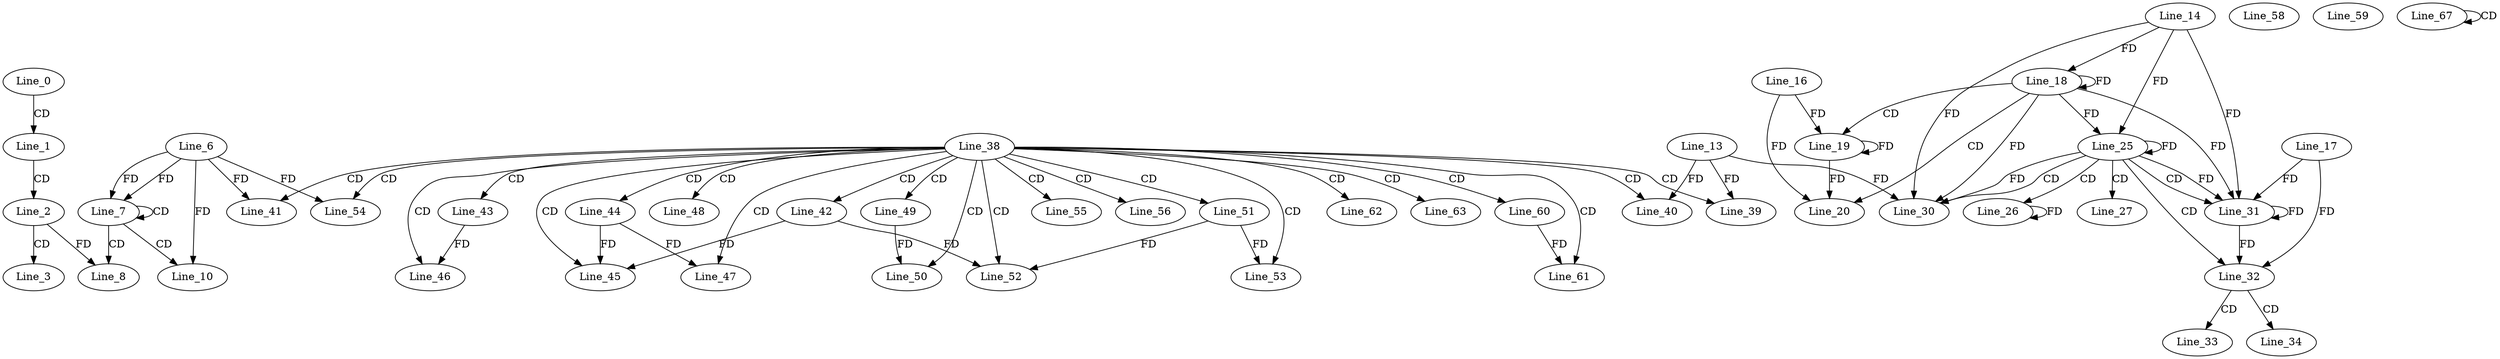 digraph G {
  Line_0;
  Line_1;
  Line_2;
  Line_3;
  Line_3;
  Line_6;
  Line_7;
  Line_7;
  Line_8;
  Line_10;
  Line_18;
  Line_14;
  Line_18;
  Line_18;
  Line_19;
  Line_16;
  Line_20;
  Line_20;
  Line_25;
  Line_25;
  Line_25;
  Line_26;
  Line_27;
  Line_30;
  Line_13;
  Line_31;
  Line_17;
  Line_32;
  Line_33;
  Line_34;
  Line_38;
  Line_39;
  Line_40;
  Line_41;
  Line_41;
  Line_42;
  Line_43;
  Line_44;
  Line_45;
  Line_46;
  Line_47;
  Line_48;
  Line_49;
  Line_50;
  Line_51;
  Line_52;
  Line_53;
  Line_54;
  Line_55;
  Line_56;
  Line_58;
  Line_59;
  Line_60;
  Line_61;
  Line_62;
  Line_63;
  Line_67;
  Line_67;
  Line_0 -> Line_1 [ label="CD" ];
  Line_1 -> Line_2 [ label="CD" ];
  Line_2 -> Line_3 [ label="CD" ];
  Line_6 -> Line_7 [ label="FD" ];
  Line_7 -> Line_7 [ label="CD" ];
  Line_6 -> Line_7 [ label="FD" ];
  Line_7 -> Line_8 [ label="CD" ];
  Line_2 -> Line_8 [ label="FD" ];
  Line_7 -> Line_10 [ label="CD" ];
  Line_6 -> Line_10 [ label="FD" ];
  Line_18 -> Line_18 [ label="FD" ];
  Line_14 -> Line_18 [ label="FD" ];
  Line_18 -> Line_19 [ label="CD" ];
  Line_19 -> Line_19 [ label="FD" ];
  Line_16 -> Line_19 [ label="FD" ];
  Line_18 -> Line_20 [ label="CD" ];
  Line_19 -> Line_20 [ label="FD" ];
  Line_16 -> Line_20 [ label="FD" ];
  Line_25 -> Line_25 [ label="FD" ];
  Line_18 -> Line_25 [ label="FD" ];
  Line_14 -> Line_25 [ label="FD" ];
  Line_25 -> Line_26 [ label="CD" ];
  Line_26 -> Line_26 [ label="FD" ];
  Line_25 -> Line_27 [ label="CD" ];
  Line_25 -> Line_30 [ label="CD" ];
  Line_13 -> Line_30 [ label="FD" ];
  Line_25 -> Line_30 [ label="FD" ];
  Line_18 -> Line_30 [ label="FD" ];
  Line_14 -> Line_30 [ label="FD" ];
  Line_25 -> Line_31 [ label="CD" ];
  Line_31 -> Line_31 [ label="FD" ];
  Line_17 -> Line_31 [ label="FD" ];
  Line_25 -> Line_31 [ label="FD" ];
  Line_18 -> Line_31 [ label="FD" ];
  Line_14 -> Line_31 [ label="FD" ];
  Line_25 -> Line_32 [ label="CD" ];
  Line_31 -> Line_32 [ label="FD" ];
  Line_17 -> Line_32 [ label="FD" ];
  Line_32 -> Line_33 [ label="CD" ];
  Line_32 -> Line_34 [ label="CD" ];
  Line_38 -> Line_39 [ label="CD" ];
  Line_13 -> Line_39 [ label="FD" ];
  Line_38 -> Line_40 [ label="CD" ];
  Line_13 -> Line_40 [ label="FD" ];
  Line_38 -> Line_41 [ label="CD" ];
  Line_6 -> Line_41 [ label="FD" ];
  Line_38 -> Line_42 [ label="CD" ];
  Line_38 -> Line_43 [ label="CD" ];
  Line_38 -> Line_44 [ label="CD" ];
  Line_38 -> Line_45 [ label="CD" ];
  Line_44 -> Line_45 [ label="FD" ];
  Line_42 -> Line_45 [ label="FD" ];
  Line_38 -> Line_46 [ label="CD" ];
  Line_43 -> Line_46 [ label="FD" ];
  Line_38 -> Line_47 [ label="CD" ];
  Line_44 -> Line_47 [ label="FD" ];
  Line_38 -> Line_48 [ label="CD" ];
  Line_38 -> Line_49 [ label="CD" ];
  Line_38 -> Line_50 [ label="CD" ];
  Line_49 -> Line_50 [ label="FD" ];
  Line_38 -> Line_51 [ label="CD" ];
  Line_38 -> Line_52 [ label="CD" ];
  Line_51 -> Line_52 [ label="FD" ];
  Line_42 -> Line_52 [ label="FD" ];
  Line_38 -> Line_53 [ label="CD" ];
  Line_51 -> Line_53 [ label="FD" ];
  Line_38 -> Line_54 [ label="CD" ];
  Line_6 -> Line_54 [ label="FD" ];
  Line_38 -> Line_55 [ label="CD" ];
  Line_38 -> Line_56 [ label="CD" ];
  Line_38 -> Line_60 [ label="CD" ];
  Line_38 -> Line_61 [ label="CD" ];
  Line_60 -> Line_61 [ label="FD" ];
  Line_38 -> Line_62 [ label="CD" ];
  Line_38 -> Line_63 [ label="CD" ];
  Line_67 -> Line_67 [ label="CD" ];
}
